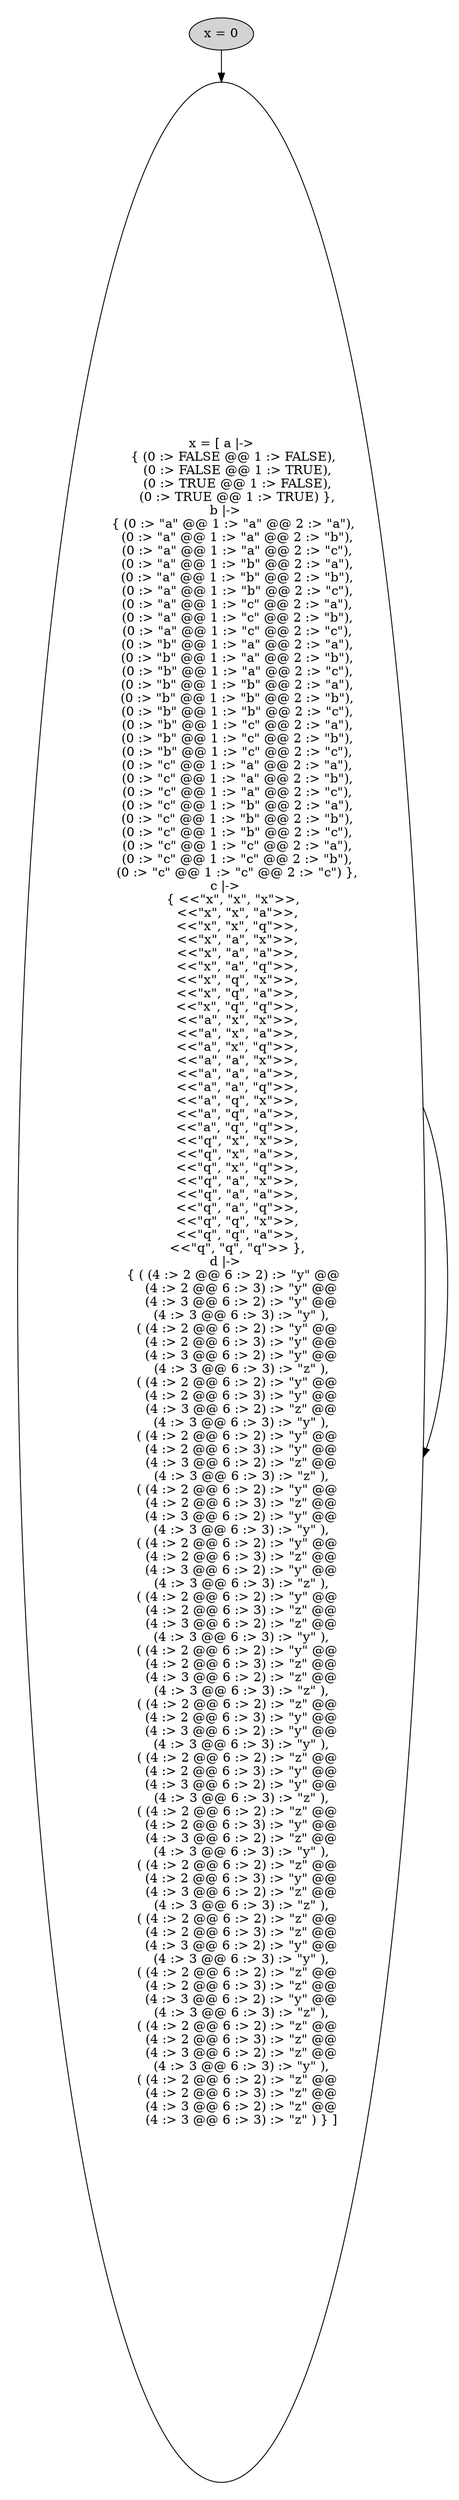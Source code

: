 strict digraph DiskGraph {
nodesep=0.35;
subgraph cluster_graph {
color="white";
8132692779957249086 [label="x = 0",style = filled]
8132692779957249086 -> -4156860018777076652 [label="",color="black",fontcolor="black"];
-4156860018777076652 [label="x = [ a |->\n      { (0 :> FALSE @@ 1 :> FALSE),\n        (0 :> FALSE @@ 1 :> TRUE),\n        (0 :> TRUE @@ 1 :> FALSE),\n        (0 :> TRUE @@ 1 :> TRUE) },\n  b |->\n      { (0 :> \"a\" @@ 1 :> \"a\" @@ 2 :> \"a\"),\n        (0 :> \"a\" @@ 1 :> \"a\" @@ 2 :> \"b\"),\n        (0 :> \"a\" @@ 1 :> \"a\" @@ 2 :> \"c\"),\n        (0 :> \"a\" @@ 1 :> \"b\" @@ 2 :> \"a\"),\n        (0 :> \"a\" @@ 1 :> \"b\" @@ 2 :> \"b\"),\n        (0 :> \"a\" @@ 1 :> \"b\" @@ 2 :> \"c\"),\n        (0 :> \"a\" @@ 1 :> \"c\" @@ 2 :> \"a\"),\n        (0 :> \"a\" @@ 1 :> \"c\" @@ 2 :> \"b\"),\n        (0 :> \"a\" @@ 1 :> \"c\" @@ 2 :> \"c\"),\n        (0 :> \"b\" @@ 1 :> \"a\" @@ 2 :> \"a\"),\n        (0 :> \"b\" @@ 1 :> \"a\" @@ 2 :> \"b\"),\n        (0 :> \"b\" @@ 1 :> \"a\" @@ 2 :> \"c\"),\n        (0 :> \"b\" @@ 1 :> \"b\" @@ 2 :> \"a\"),\n        (0 :> \"b\" @@ 1 :> \"b\" @@ 2 :> \"b\"),\n        (0 :> \"b\" @@ 1 :> \"b\" @@ 2 :> \"c\"),\n        (0 :> \"b\" @@ 1 :> \"c\" @@ 2 :> \"a\"),\n        (0 :> \"b\" @@ 1 :> \"c\" @@ 2 :> \"b\"),\n        (0 :> \"b\" @@ 1 :> \"c\" @@ 2 :> \"c\"),\n        (0 :> \"c\" @@ 1 :> \"a\" @@ 2 :> \"a\"),\n        (0 :> \"c\" @@ 1 :> \"a\" @@ 2 :> \"b\"),\n        (0 :> \"c\" @@ 1 :> \"a\" @@ 2 :> \"c\"),\n        (0 :> \"c\" @@ 1 :> \"b\" @@ 2 :> \"a\"),\n        (0 :> \"c\" @@ 1 :> \"b\" @@ 2 :> \"b\"),\n        (0 :> \"c\" @@ 1 :> \"b\" @@ 2 :> \"c\"),\n        (0 :> \"c\" @@ 1 :> \"c\" @@ 2 :> \"a\"),\n        (0 :> \"c\" @@ 1 :> \"c\" @@ 2 :> \"b\"),\n        (0 :> \"c\" @@ 1 :> \"c\" @@ 2 :> \"c\") },\n  c |->\n      { <<\"x\", \"x\", \"x\">>,\n        <<\"x\", \"x\", \"a\">>,\n        <<\"x\", \"x\", \"q\">>,\n        <<\"x\", \"a\", \"x\">>,\n        <<\"x\", \"a\", \"a\">>,\n        <<\"x\", \"a\", \"q\">>,\n        <<\"x\", \"q\", \"x\">>,\n        <<\"x\", \"q\", \"a\">>,\n        <<\"x\", \"q\", \"q\">>,\n        <<\"a\", \"x\", \"x\">>,\n        <<\"a\", \"x\", \"a\">>,\n        <<\"a\", \"x\", \"q\">>,\n        <<\"a\", \"a\", \"x\">>,\n        <<\"a\", \"a\", \"a\">>,\n        <<\"a\", \"a\", \"q\">>,\n        <<\"a\", \"q\", \"x\">>,\n        <<\"a\", \"q\", \"a\">>,\n        <<\"a\", \"q\", \"q\">>,\n        <<\"q\", \"x\", \"x\">>,\n        <<\"q\", \"x\", \"a\">>,\n        <<\"q\", \"x\", \"q\">>,\n        <<\"q\", \"a\", \"x\">>,\n        <<\"q\", \"a\", \"a\">>,\n        <<\"q\", \"a\", \"q\">>,\n        <<\"q\", \"q\", \"x\">>,\n        <<\"q\", \"q\", \"a\">>,\n        <<\"q\", \"q\", \"q\">> },\n  d |->\n      { ( (4 :> 2 @@ 6 :> 2) :> \"y\" @@\n          (4 :> 2 @@ 6 :> 3) :> \"y\" @@\n          (4 :> 3 @@ 6 :> 2) :> \"y\" @@\n          (4 :> 3 @@ 6 :> 3) :> \"y\" ),\n        ( (4 :> 2 @@ 6 :> 2) :> \"y\" @@\n          (4 :> 2 @@ 6 :> 3) :> \"y\" @@\n          (4 :> 3 @@ 6 :> 2) :> \"y\" @@\n          (4 :> 3 @@ 6 :> 3) :> \"z\" ),\n        ( (4 :> 2 @@ 6 :> 2) :> \"y\" @@\n          (4 :> 2 @@ 6 :> 3) :> \"y\" @@\n          (4 :> 3 @@ 6 :> 2) :> \"z\" @@\n          (4 :> 3 @@ 6 :> 3) :> \"y\" ),\n        ( (4 :> 2 @@ 6 :> 2) :> \"y\" @@\n          (4 :> 2 @@ 6 :> 3) :> \"y\" @@\n          (4 :> 3 @@ 6 :> 2) :> \"z\" @@\n          (4 :> 3 @@ 6 :> 3) :> \"z\" ),\n        ( (4 :> 2 @@ 6 :> 2) :> \"y\" @@\n          (4 :> 2 @@ 6 :> 3) :> \"z\" @@\n          (4 :> 3 @@ 6 :> 2) :> \"y\" @@\n          (4 :> 3 @@ 6 :> 3) :> \"y\" ),\n        ( (4 :> 2 @@ 6 :> 2) :> \"y\" @@\n          (4 :> 2 @@ 6 :> 3) :> \"z\" @@\n          (4 :> 3 @@ 6 :> 2) :> \"y\" @@\n          (4 :> 3 @@ 6 :> 3) :> \"z\" ),\n        ( (4 :> 2 @@ 6 :> 2) :> \"y\" @@\n          (4 :> 2 @@ 6 :> 3) :> \"z\" @@\n          (4 :> 3 @@ 6 :> 2) :> \"z\" @@\n          (4 :> 3 @@ 6 :> 3) :> \"y\" ),\n        ( (4 :> 2 @@ 6 :> 2) :> \"y\" @@\n          (4 :> 2 @@ 6 :> 3) :> \"z\" @@\n          (4 :> 3 @@ 6 :> 2) :> \"z\" @@\n          (4 :> 3 @@ 6 :> 3) :> \"z\" ),\n        ( (4 :> 2 @@ 6 :> 2) :> \"z\" @@\n          (4 :> 2 @@ 6 :> 3) :> \"y\" @@\n          (4 :> 3 @@ 6 :> 2) :> \"y\" @@\n          (4 :> 3 @@ 6 :> 3) :> \"y\" ),\n        ( (4 :> 2 @@ 6 :> 2) :> \"z\" @@\n          (4 :> 2 @@ 6 :> 3) :> \"y\" @@\n          (4 :> 3 @@ 6 :> 2) :> \"y\" @@\n          (4 :> 3 @@ 6 :> 3) :> \"z\" ),\n        ( (4 :> 2 @@ 6 :> 2) :> \"z\" @@\n          (4 :> 2 @@ 6 :> 3) :> \"y\" @@\n          (4 :> 3 @@ 6 :> 2) :> \"z\" @@\n          (4 :> 3 @@ 6 :> 3) :> \"y\" ),\n        ( (4 :> 2 @@ 6 :> 2) :> \"z\" @@\n          (4 :> 2 @@ 6 :> 3) :> \"y\" @@\n          (4 :> 3 @@ 6 :> 2) :> \"z\" @@\n          (4 :> 3 @@ 6 :> 3) :> \"z\" ),\n        ( (4 :> 2 @@ 6 :> 2) :> \"z\" @@\n          (4 :> 2 @@ 6 :> 3) :> \"z\" @@\n          (4 :> 3 @@ 6 :> 2) :> \"y\" @@\n          (4 :> 3 @@ 6 :> 3) :> \"y\" ),\n        ( (4 :> 2 @@ 6 :> 2) :> \"z\" @@\n          (4 :> 2 @@ 6 :> 3) :> \"z\" @@\n          (4 :> 3 @@ 6 :> 2) :> \"y\" @@\n          (4 :> 3 @@ 6 :> 3) :> \"z\" ),\n        ( (4 :> 2 @@ 6 :> 2) :> \"z\" @@\n          (4 :> 2 @@ 6 :> 3) :> \"z\" @@\n          (4 :> 3 @@ 6 :> 2) :> \"z\" @@\n          (4 :> 3 @@ 6 :> 3) :> \"y\" ),\n        ( (4 :> 2 @@ 6 :> 2) :> \"z\" @@\n          (4 :> 2 @@ 6 :> 3) :> \"z\" @@\n          (4 :> 3 @@ 6 :> 2) :> \"z\" @@\n          (4 :> 3 @@ 6 :> 3) :> \"z\" ) } ]"];
-4156860018777076652 -> -4156860018777076652 [label="",color="black",fontcolor="black"];
{rank = same; 8132692779957249086;}
{rank = same; -4156860018777076652;}
}
}